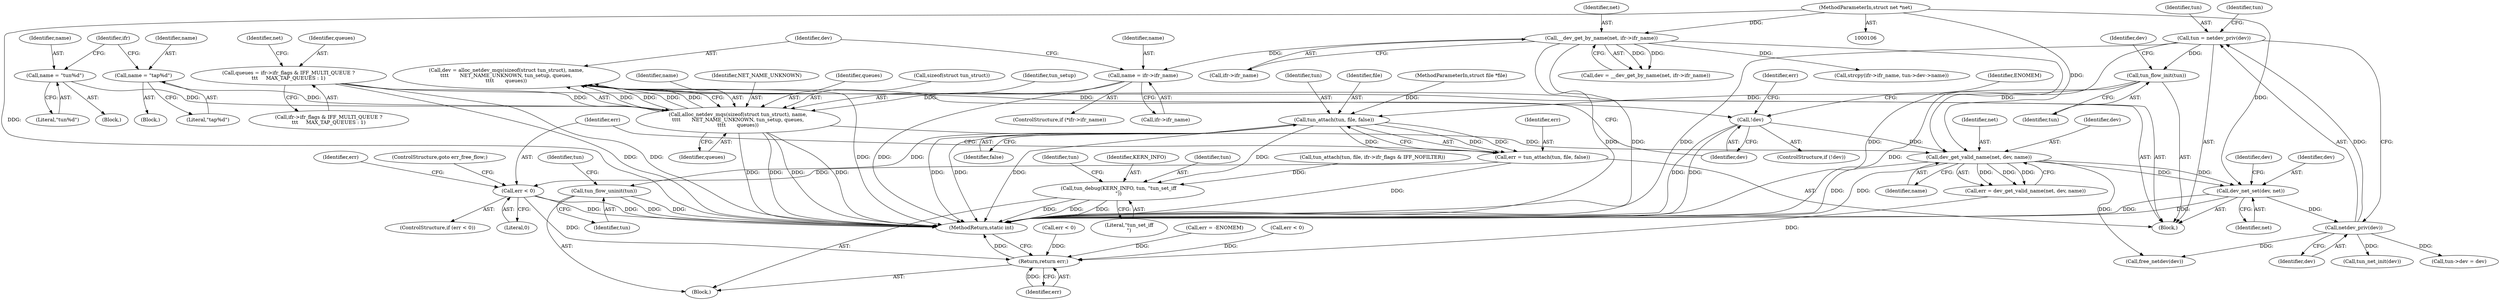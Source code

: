 digraph "0_linux_0ad646c81b2182f7fa67ec0c8c825e0ee165696d@pointer" {
"1000384" [label="(Call,tun = netdev_priv(dev))"];
"1000386" [label="(Call,netdev_priv(dev))"];
"1000360" [label="(Call,dev_net_set(dev, net))"];
"1000353" [label="(Call,dev_get_valid_name(net, dev, name))"];
"1000129" [label="(Call,__dev_get_by_name(net, ifr->ifr_name))"];
"1000107" [label="(MethodParameterIn,struct net *net)"];
"1000346" [label="(Call,!dev)"];
"1000335" [label="(Call,dev = alloc_netdev_mqs(sizeof(struct tun_struct), name,\n\t\t\t\t       NET_NAME_UNKNOWN, tun_setup, queues,\n\t\t\t\t       queues))"];
"1000337" [label="(Call,alloc_netdev_mqs(sizeof(struct tun_struct), name,\n\t\t\t\t       NET_NAME_UNKNOWN, tun_setup, queues,\n\t\t\t\t       queues))"];
"1000330" [label="(Call,name = ifr->ifr_name)"];
"1000318" [label="(Call,name = \"tap%d\")"];
"1000304" [label="(Call,name = \"tun%d\")"];
"1000265" [label="(Call,queues = ifr->ifr_flags & IFF_MULTI_QUEUE ?\n\t\t\t     MAX_TAP_QUEUES : 1)"];
"1000467" [label="(Call,tun_flow_init(tun))"];
"1000510" [label="(Call,tun_attach(tun, file, false))"];
"1000508" [label="(Call,err = tun_attach(tun, file, false))"];
"1000515" [label="(Call,err < 0)"];
"1000592" [label="(Return,return err;)"];
"1000534" [label="(Call,tun_debug(KERN_INFO, tun, \"tun_set_iff\n\"))"];
"1000578" [label="(Call,tun_flow_uninit(tun))"];
"1000509" [label="(Identifier,err)"];
"1000385" [label="(Identifier,tun)"];
"1000467" [label="(Call,tun_flow_init(tun))"];
"1000258" [label="(Block,)"];
"1000362" [label="(Identifier,net)"];
"1000314" [label="(Block,)"];
"1000386" [label="(Call,netdev_priv(dev))"];
"1000468" [label="(Identifier,tun)"];
"1000390" [label="(Identifier,tun)"];
"1000346" [label="(Call,!dev)"];
"1000511" [label="(Identifier,tun)"];
"1000461" [label="(Call,err < 0)"];
"1000344" [label="(Identifier,queues)"];
"1000265" [label="(Call,queues = ifr->ifr_flags & IFF_MULTI_QUEUE ?\n\t\t\t     MAX_TAP_QUEUES : 1)"];
"1000304" [label="(Call,name = \"tun%d\")"];
"1000592" [label="(Return,return err;)"];
"1000514" [label="(ControlStructure,if (err < 0))"];
"1000578" [label="(Call,tun_flow_uninit(tun))"];
"1000537" [label="(Literal,\"tun_set_iff\n\")"];
"1000306" [label="(Literal,\"tun%d\")"];
"1000510" [label="(Call,tun_attach(tun, file, false))"];
"1000356" [label="(Identifier,name)"];
"1000328" [label="(Identifier,ifr)"];
"1000352" [label="(Identifier,err)"];
"1000325" [label="(ControlStructure,if (*ifr->ifr_name))"];
"1000512" [label="(Identifier,file)"];
"1000319" [label="(Identifier,name)"];
"1000593" [label="(Identifier,err)"];
"1000335" [label="(Call,dev = alloc_netdev_mqs(sizeof(struct tun_struct), name,\n\t\t\t\t       NET_NAME_UNKNOWN, tun_setup, queues,\n\t\t\t\t       queues))"];
"1000331" [label="(Identifier,name)"];
"1000513" [label="(Identifier,false)"];
"1000443" [label="(Call,err = -ENOMEM)"];
"1000340" [label="(Identifier,name)"];
"1000520" [label="(Identifier,err)"];
"1000341" [label="(Identifier,NET_NAME_UNKNOWN)"];
"1000365" [label="(Identifier,dev)"];
"1000343" [label="(Identifier,queues)"];
"1000361" [label="(Identifier,dev)"];
"1000351" [label="(Call,err = dev_get_valid_name(net, dev, name))"];
"1000318" [label="(Call,name = \"tap%d\")"];
"1000279" [label="(Identifier,net)"];
"1000387" [label="(Identifier,dev)"];
"1000224" [label="(Call,tun_attach(tun, file, ifr->ifr_flags & IFF_NOFILTER))"];
"1000330" [label="(Call,name = ifr->ifr_name)"];
"1000345" [label="(ControlStructure,if (!dev))"];
"1000130" [label="(Identifier,net)"];
"1000360" [label="(Call,dev_net_set(dev, net))"];
"1000540" [label="(Identifier,tun)"];
"1000517" [label="(Literal,0)"];
"1000110" [label="(Block,)"];
"1000305" [label="(Identifier,name)"];
"1000535" [label="(Identifier,KERN_INFO)"];
"1000337" [label="(Call,alloc_netdev_mqs(sizeof(struct tun_struct), name,\n\t\t\t\t       NET_NAME_UNKNOWN, tun_setup, queues,\n\t\t\t\t       queues))"];
"1000536" [label="(Identifier,tun)"];
"1000465" [label="(Call,tun_net_init(dev))"];
"1000108" [label="(MethodParameterIn,struct file *file)"];
"1000354" [label="(Identifier,net)"];
"1000320" [label="(Literal,\"tap%d\")"];
"1000300" [label="(Block,)"];
"1000131" [label="(Call,ifr->ifr_name)"];
"1000107" [label="(MethodParameterIn,struct net *net)"];
"1000127" [label="(Call,dev = __dev_get_by_name(net, ifr->ifr_name))"];
"1000347" [label="(Identifier,dev)"];
"1000338" [label="(Call,sizeof(struct tun_struct))"];
"1000516" [label="(Identifier,err)"];
"1000336" [label="(Identifier,dev)"];
"1000384" [label="(Call,tun = netdev_priv(dev))"];
"1000342" [label="(Identifier,tun_setup)"];
"1000515" [label="(Call,err < 0)"];
"1000579" [label="(Identifier,tun)"];
"1000582" [label="(Identifier,tun)"];
"1000388" [label="(Call,tun->dev = dev)"];
"1000562" [label="(Call,strcpy(ifr->ifr_name, tun->dev->name))"];
"1000355" [label="(Identifier,dev)"];
"1000526" [label="(Call,err < 0)"];
"1000267" [label="(Call,ifr->ifr_flags & IFF_MULTI_QUEUE ?\n\t\t\t     MAX_TAP_QUEUES : 1)"];
"1000332" [label="(Call,ifr->ifr_name)"];
"1000518" [label="(ControlStructure,goto err_free_flow;)"];
"1000471" [label="(Identifier,dev)"];
"1000353" [label="(Call,dev_get_valid_name(net, dev, name))"];
"1000129" [label="(Call,__dev_get_by_name(net, ifr->ifr_name))"];
"1000266" [label="(Identifier,queues)"];
"1000508" [label="(Call,err = tun_attach(tun, file, false))"];
"1000350" [label="(Identifier,ENOMEM)"];
"1000534" [label="(Call,tun_debug(KERN_INFO, tun, \"tun_set_iff\n\"))"];
"1000590" [label="(Call,free_netdev(dev))"];
"1000594" [label="(MethodReturn,static int)"];
"1000384" -> "1000258"  [label="AST: "];
"1000384" -> "1000386"  [label="CFG: "];
"1000385" -> "1000384"  [label="AST: "];
"1000386" -> "1000384"  [label="AST: "];
"1000390" -> "1000384"  [label="CFG: "];
"1000384" -> "1000594"  [label="DDG: "];
"1000384" -> "1000594"  [label="DDG: "];
"1000386" -> "1000384"  [label="DDG: "];
"1000384" -> "1000467"  [label="DDG: "];
"1000386" -> "1000387"  [label="CFG: "];
"1000387" -> "1000386"  [label="AST: "];
"1000360" -> "1000386"  [label="DDG: "];
"1000386" -> "1000388"  [label="DDG: "];
"1000386" -> "1000465"  [label="DDG: "];
"1000386" -> "1000590"  [label="DDG: "];
"1000360" -> "1000258"  [label="AST: "];
"1000360" -> "1000362"  [label="CFG: "];
"1000361" -> "1000360"  [label="AST: "];
"1000362" -> "1000360"  [label="AST: "];
"1000365" -> "1000360"  [label="CFG: "];
"1000360" -> "1000594"  [label="DDG: "];
"1000360" -> "1000594"  [label="DDG: "];
"1000353" -> "1000360"  [label="DDG: "];
"1000353" -> "1000360"  [label="DDG: "];
"1000107" -> "1000360"  [label="DDG: "];
"1000353" -> "1000351"  [label="AST: "];
"1000353" -> "1000356"  [label="CFG: "];
"1000354" -> "1000353"  [label="AST: "];
"1000355" -> "1000353"  [label="AST: "];
"1000356" -> "1000353"  [label="AST: "];
"1000351" -> "1000353"  [label="CFG: "];
"1000353" -> "1000594"  [label="DDG: "];
"1000353" -> "1000594"  [label="DDG: "];
"1000353" -> "1000351"  [label="DDG: "];
"1000353" -> "1000351"  [label="DDG: "];
"1000353" -> "1000351"  [label="DDG: "];
"1000129" -> "1000353"  [label="DDG: "];
"1000107" -> "1000353"  [label="DDG: "];
"1000346" -> "1000353"  [label="DDG: "];
"1000337" -> "1000353"  [label="DDG: "];
"1000353" -> "1000590"  [label="DDG: "];
"1000129" -> "1000127"  [label="AST: "];
"1000129" -> "1000131"  [label="CFG: "];
"1000130" -> "1000129"  [label="AST: "];
"1000131" -> "1000129"  [label="AST: "];
"1000127" -> "1000129"  [label="CFG: "];
"1000129" -> "1000594"  [label="DDG: "];
"1000129" -> "1000594"  [label="DDG: "];
"1000129" -> "1000127"  [label="DDG: "];
"1000129" -> "1000127"  [label="DDG: "];
"1000107" -> "1000129"  [label="DDG: "];
"1000129" -> "1000330"  [label="DDG: "];
"1000129" -> "1000562"  [label="DDG: "];
"1000107" -> "1000106"  [label="AST: "];
"1000107" -> "1000594"  [label="DDG: "];
"1000346" -> "1000345"  [label="AST: "];
"1000346" -> "1000347"  [label="CFG: "];
"1000347" -> "1000346"  [label="AST: "];
"1000350" -> "1000346"  [label="CFG: "];
"1000352" -> "1000346"  [label="CFG: "];
"1000346" -> "1000594"  [label="DDG: "];
"1000346" -> "1000594"  [label="DDG: "];
"1000335" -> "1000346"  [label="DDG: "];
"1000335" -> "1000258"  [label="AST: "];
"1000335" -> "1000337"  [label="CFG: "];
"1000336" -> "1000335"  [label="AST: "];
"1000337" -> "1000335"  [label="AST: "];
"1000347" -> "1000335"  [label="CFG: "];
"1000335" -> "1000594"  [label="DDG: "];
"1000337" -> "1000335"  [label="DDG: "];
"1000337" -> "1000335"  [label="DDG: "];
"1000337" -> "1000335"  [label="DDG: "];
"1000337" -> "1000335"  [label="DDG: "];
"1000337" -> "1000344"  [label="CFG: "];
"1000338" -> "1000337"  [label="AST: "];
"1000340" -> "1000337"  [label="AST: "];
"1000341" -> "1000337"  [label="AST: "];
"1000342" -> "1000337"  [label="AST: "];
"1000343" -> "1000337"  [label="AST: "];
"1000344" -> "1000337"  [label="AST: "];
"1000337" -> "1000594"  [label="DDG: "];
"1000337" -> "1000594"  [label="DDG: "];
"1000337" -> "1000594"  [label="DDG: "];
"1000337" -> "1000594"  [label="DDG: "];
"1000330" -> "1000337"  [label="DDG: "];
"1000318" -> "1000337"  [label="DDG: "];
"1000304" -> "1000337"  [label="DDG: "];
"1000265" -> "1000337"  [label="DDG: "];
"1000330" -> "1000325"  [label="AST: "];
"1000330" -> "1000332"  [label="CFG: "];
"1000331" -> "1000330"  [label="AST: "];
"1000332" -> "1000330"  [label="AST: "];
"1000336" -> "1000330"  [label="CFG: "];
"1000330" -> "1000594"  [label="DDG: "];
"1000318" -> "1000314"  [label="AST: "];
"1000318" -> "1000320"  [label="CFG: "];
"1000319" -> "1000318"  [label="AST: "];
"1000320" -> "1000318"  [label="AST: "];
"1000328" -> "1000318"  [label="CFG: "];
"1000304" -> "1000300"  [label="AST: "];
"1000304" -> "1000306"  [label="CFG: "];
"1000305" -> "1000304"  [label="AST: "];
"1000306" -> "1000304"  [label="AST: "];
"1000328" -> "1000304"  [label="CFG: "];
"1000265" -> "1000258"  [label="AST: "];
"1000265" -> "1000267"  [label="CFG: "];
"1000266" -> "1000265"  [label="AST: "];
"1000267" -> "1000265"  [label="AST: "];
"1000279" -> "1000265"  [label="CFG: "];
"1000265" -> "1000594"  [label="DDG: "];
"1000265" -> "1000594"  [label="DDG: "];
"1000467" -> "1000258"  [label="AST: "];
"1000467" -> "1000468"  [label="CFG: "];
"1000468" -> "1000467"  [label="AST: "];
"1000471" -> "1000467"  [label="CFG: "];
"1000467" -> "1000594"  [label="DDG: "];
"1000467" -> "1000510"  [label="DDG: "];
"1000510" -> "1000508"  [label="AST: "];
"1000510" -> "1000513"  [label="CFG: "];
"1000511" -> "1000510"  [label="AST: "];
"1000512" -> "1000510"  [label="AST: "];
"1000513" -> "1000510"  [label="AST: "];
"1000508" -> "1000510"  [label="CFG: "];
"1000510" -> "1000594"  [label="DDG: "];
"1000510" -> "1000594"  [label="DDG: "];
"1000510" -> "1000594"  [label="DDG: "];
"1000510" -> "1000508"  [label="DDG: "];
"1000510" -> "1000508"  [label="DDG: "];
"1000510" -> "1000508"  [label="DDG: "];
"1000108" -> "1000510"  [label="DDG: "];
"1000510" -> "1000534"  [label="DDG: "];
"1000510" -> "1000578"  [label="DDG: "];
"1000508" -> "1000258"  [label="AST: "];
"1000509" -> "1000508"  [label="AST: "];
"1000516" -> "1000508"  [label="CFG: "];
"1000508" -> "1000594"  [label="DDG: "];
"1000508" -> "1000515"  [label="DDG: "];
"1000515" -> "1000514"  [label="AST: "];
"1000515" -> "1000517"  [label="CFG: "];
"1000516" -> "1000515"  [label="AST: "];
"1000517" -> "1000515"  [label="AST: "];
"1000518" -> "1000515"  [label="CFG: "];
"1000520" -> "1000515"  [label="CFG: "];
"1000515" -> "1000594"  [label="DDG: "];
"1000515" -> "1000594"  [label="DDG: "];
"1000515" -> "1000592"  [label="DDG: "];
"1000592" -> "1000110"  [label="AST: "];
"1000592" -> "1000593"  [label="CFG: "];
"1000593" -> "1000592"  [label="AST: "];
"1000594" -> "1000592"  [label="CFG: "];
"1000592" -> "1000594"  [label="DDG: "];
"1000593" -> "1000592"  [label="DDG: "];
"1000526" -> "1000592"  [label="DDG: "];
"1000461" -> "1000592"  [label="DDG: "];
"1000351" -> "1000592"  [label="DDG: "];
"1000443" -> "1000592"  [label="DDG: "];
"1000534" -> "1000110"  [label="AST: "];
"1000534" -> "1000537"  [label="CFG: "];
"1000535" -> "1000534"  [label="AST: "];
"1000536" -> "1000534"  [label="AST: "];
"1000537" -> "1000534"  [label="AST: "];
"1000540" -> "1000534"  [label="CFG: "];
"1000534" -> "1000594"  [label="DDG: "];
"1000534" -> "1000594"  [label="DDG: "];
"1000534" -> "1000594"  [label="DDG: "];
"1000224" -> "1000534"  [label="DDG: "];
"1000578" -> "1000110"  [label="AST: "];
"1000578" -> "1000579"  [label="CFG: "];
"1000579" -> "1000578"  [label="AST: "];
"1000582" -> "1000578"  [label="CFG: "];
"1000578" -> "1000594"  [label="DDG: "];
"1000578" -> "1000594"  [label="DDG: "];
}
